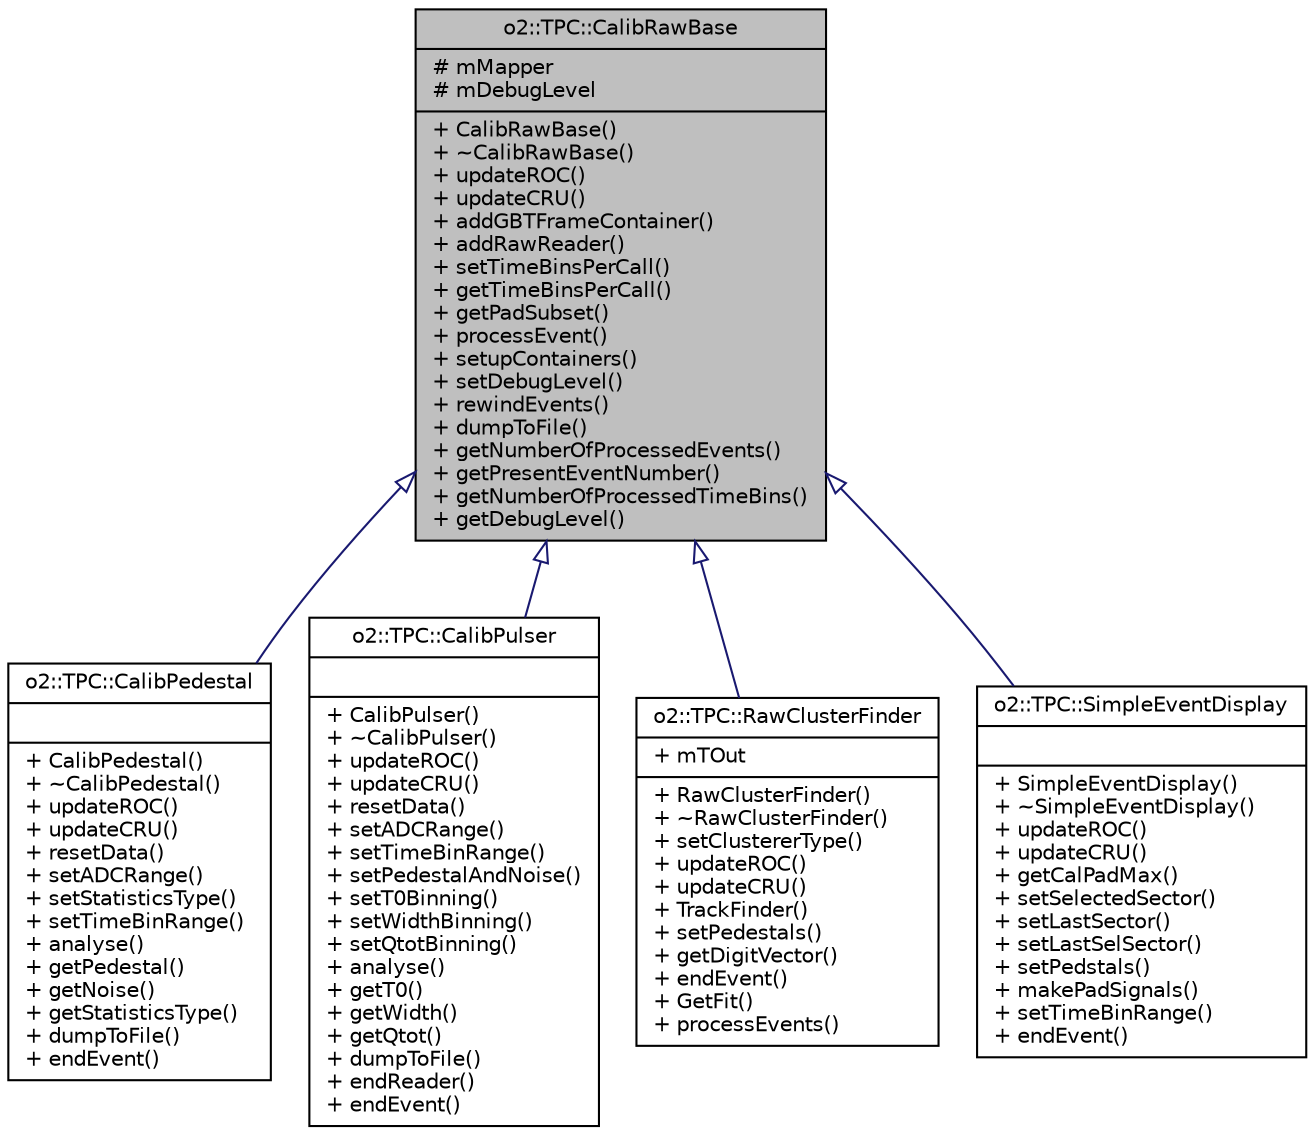 digraph "o2::TPC::CalibRawBase"
{
 // INTERACTIVE_SVG=YES
  bgcolor="transparent";
  edge [fontname="Helvetica",fontsize="10",labelfontname="Helvetica",labelfontsize="10"];
  node [fontname="Helvetica",fontsize="10",shape=record];
  Node1 [label="{o2::TPC::CalibRawBase\n|# mMapper\l# mDebugLevel\l|+ CalibRawBase()\l+ ~CalibRawBase()\l+ updateROC()\l+ updateCRU()\l+ addGBTFrameContainer()\l+ addRawReader()\l+ setTimeBinsPerCall()\l+ getTimeBinsPerCall()\l+ getPadSubset()\l+ processEvent()\l+ setupContainers()\l+ setDebugLevel()\l+ rewindEvents()\l+ dumpToFile()\l+ getNumberOfProcessedEvents()\l+ getPresentEventNumber()\l+ getNumberOfProcessedTimeBins()\l+ getDebugLevel()\l}",height=0.2,width=0.4,color="black", fillcolor="grey75", style="filled" fontcolor="black"];
  Node1 -> Node2 [dir="back",color="midnightblue",fontsize="10",style="solid",arrowtail="onormal",fontname="Helvetica"];
  Node2 [label="{o2::TPC::CalibPedestal\n||+ CalibPedestal()\l+ ~CalibPedestal()\l+ updateROC()\l+ updateCRU()\l+ resetData()\l+ setADCRange()\l+ setStatisticsType()\l+ setTimeBinRange()\l+ analyse()\l+ getPedestal()\l+ getNoise()\l+ getStatisticsType()\l+ dumpToFile()\l+ endEvent()\l}",height=0.2,width=0.4,color="black",URL="$db/d00/classo2_1_1TPC_1_1CalibPedestal.html",tooltip="Pedestal calibration class. "];
  Node1 -> Node3 [dir="back",color="midnightblue",fontsize="10",style="solid",arrowtail="onormal",fontname="Helvetica"];
  Node3 [label="{o2::TPC::CalibPulser\n||+ CalibPulser()\l+ ~CalibPulser()\l+ updateROC()\l+ updateCRU()\l+ resetData()\l+ setADCRange()\l+ setTimeBinRange()\l+ setPedestalAndNoise()\l+ setT0Binning()\l+ setWidthBinning()\l+ setQtotBinning()\l+ analyse()\l+ getT0()\l+ getWidth()\l+ getQtot()\l+ dumpToFile()\l+ endReader()\l+ endEvent()\l}",height=0.2,width=0.4,color="black",URL="$d0/dd2/classo2_1_1TPC_1_1CalibPulser.html",tooltip="Pulser calibration class. "];
  Node1 -> Node4 [dir="back",color="midnightblue",fontsize="10",style="solid",arrowtail="onormal",fontname="Helvetica"];
  Node4 [label="{o2::TPC::RawClusterFinder\n|+ mTOut\l|+ RawClusterFinder()\l+ ~RawClusterFinder()\l+ setClustererType()\l+ updateROC()\l+ updateCRU()\l+ TrackFinder()\l+ setPedestals()\l+ getDigitVector()\l+ endEvent()\l+ GetFit()\l+ processEvents()\l}",height=0.2,width=0.4,color="black",URL="$d4/d92/classo2_1_1TPC_1_1RawClusterFinder.html",tooltip="Raw cluster conversion. "];
  Node1 -> Node5 [dir="back",color="midnightblue",fontsize="10",style="solid",arrowtail="onormal",fontname="Helvetica"];
  Node5 [label="{o2::TPC::SimpleEventDisplay\n||+ SimpleEventDisplay()\l+ ~SimpleEventDisplay()\l+ updateROC()\l+ updateCRU()\l+ getCalPadMax()\l+ setSelectedSector()\l+ setLastSector()\l+ setLastSelSector()\l+ setPedstals()\l+ makePadSignals()\l+ setTimeBinRange()\l+ endEvent()\l}",height=0.2,width=0.4,color="black",URL="$db/d2e/classo2_1_1TPC_1_1SimpleEventDisplay.html",tooltip="Base of a simple event display for digits. "];
}
